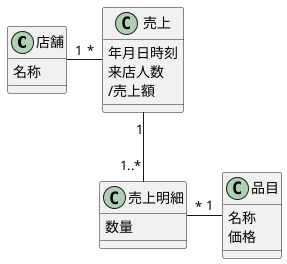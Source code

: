 @startuml

class 店舗 {
  名称
}

class 売上 {
  年月日時刻
  来店人数
  /売上額
}

class 売上明細 {
  数量
}

class 品目 {
  名称
  価格
}

店舗 "1"--right--"*" 売上
売上 "1"--"1..*" 売上明細
売上明細 "*"-right-"1" 品目

@enduml
